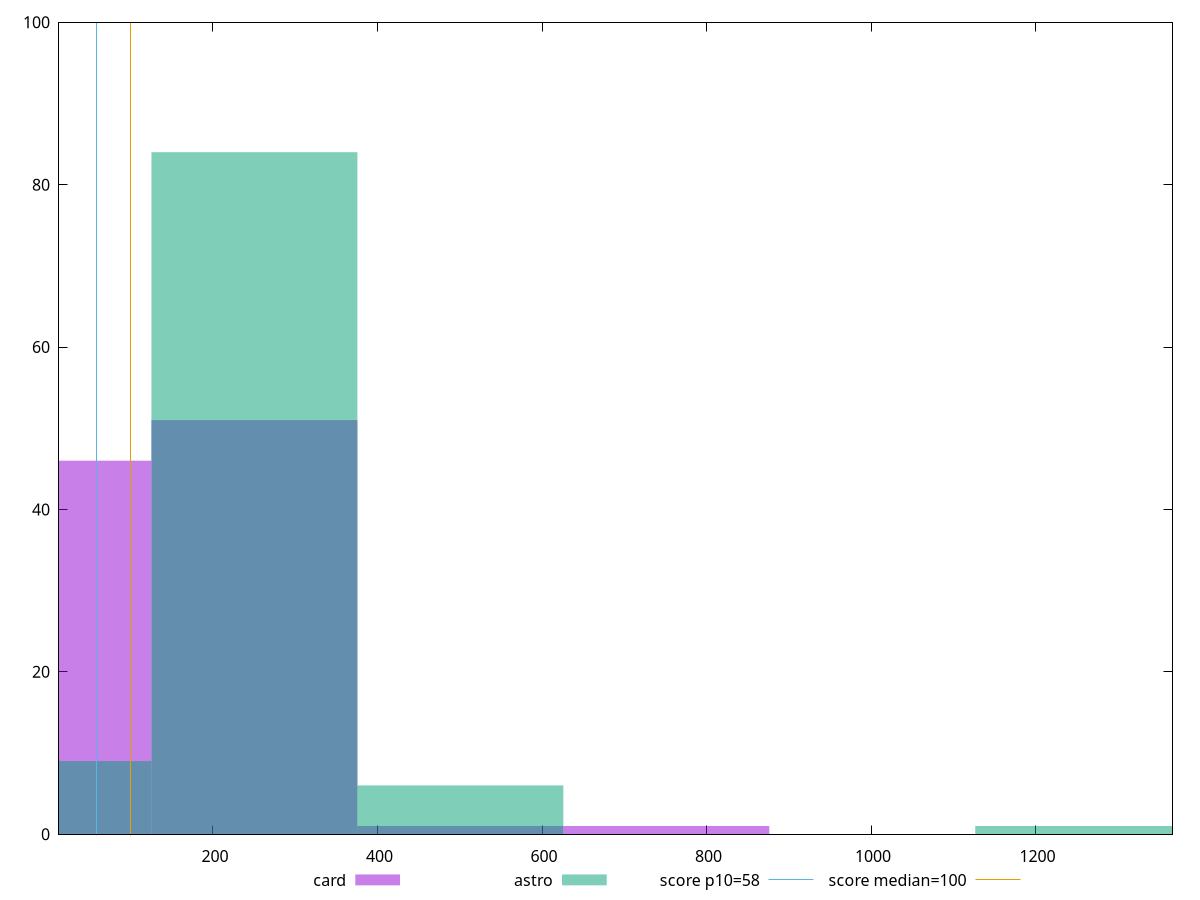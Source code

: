 reset

$card <<EOF
250.35951627347697 51
0 46
751.0785488204309 1
500.71903254695394 1
EOF

$astro <<EOF
0 9
250.35951627347697 84
500.71903254695394 6
1251.7975813673847 1
EOF

set key outside below
set boxwidth 250.35951627347697
set xrange [12.8:1366.3999999999994]
set yrange [0:100]
set trange [0:100]
set style fill transparent solid 0.5 noborder

set parametric
set terminal svg size 640, 500 enhanced background rgb 'white'
set output "reports/report_00027_2021-02-24T12-40-31.850Z/estimated-input-latency/comparison/histogram/2_vs_3.svg"

plot $card title "card" with boxes, \
     $astro title "astro" with boxes, \
     58,t title "score p10=58", \
     100,t title "score median=100"

reset
